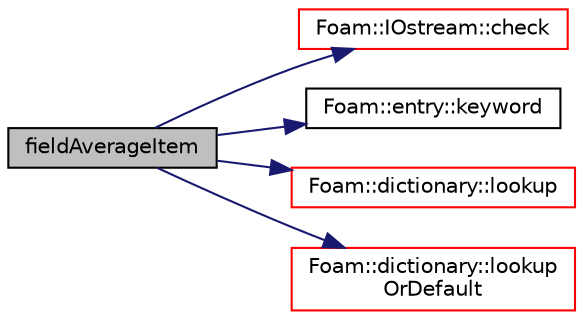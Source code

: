 digraph "fieldAverageItem"
{
  bgcolor="transparent";
  edge [fontname="Helvetica",fontsize="10",labelfontname="Helvetica",labelfontsize="10"];
  node [fontname="Helvetica",fontsize="10",shape=record];
  rankdir="LR";
  Node2 [label="fieldAverageItem",height=0.2,width=0.4,color="black", fillcolor="grey75", style="filled", fontcolor="black"];
  Node2 -> Node3 [color="midnightblue",fontsize="10",style="solid",fontname="Helvetica"];
  Node3 [label="Foam::IOstream::check",height=0.2,width=0.4,color="red",URL="$a27333.html#a367eb3425fc4e8270e2aa961df8ac8a5",tooltip="Check IOstream status for given operation. "];
  Node2 -> Node24 [color="midnightblue",fontsize="10",style="solid",fontname="Helvetica"];
  Node24 [label="Foam::entry::keyword",height=0.2,width=0.4,color="black",URL="$a27137.html#a524d765e79e84690b9c13f55191b85c7",tooltip="Return keyword. "];
  Node2 -> Node54 [color="midnightblue",fontsize="10",style="solid",fontname="Helvetica"];
  Node54 [label="Foam::dictionary::lookup",height=0.2,width=0.4,color="red",URL="$a27129.html#a6a0727fa523e48977e27348663def509",tooltip="Find and return an entry data stream. "];
  Node2 -> Node215 [color="midnightblue",fontsize="10",style="solid",fontname="Helvetica"];
  Node215 [label="Foam::dictionary::lookup\lOrDefault",height=0.2,width=0.4,color="red",URL="$a27129.html#a69ee064dcc6d649df523e02e5c242922",tooltip="Find and return a T,. "];
}

